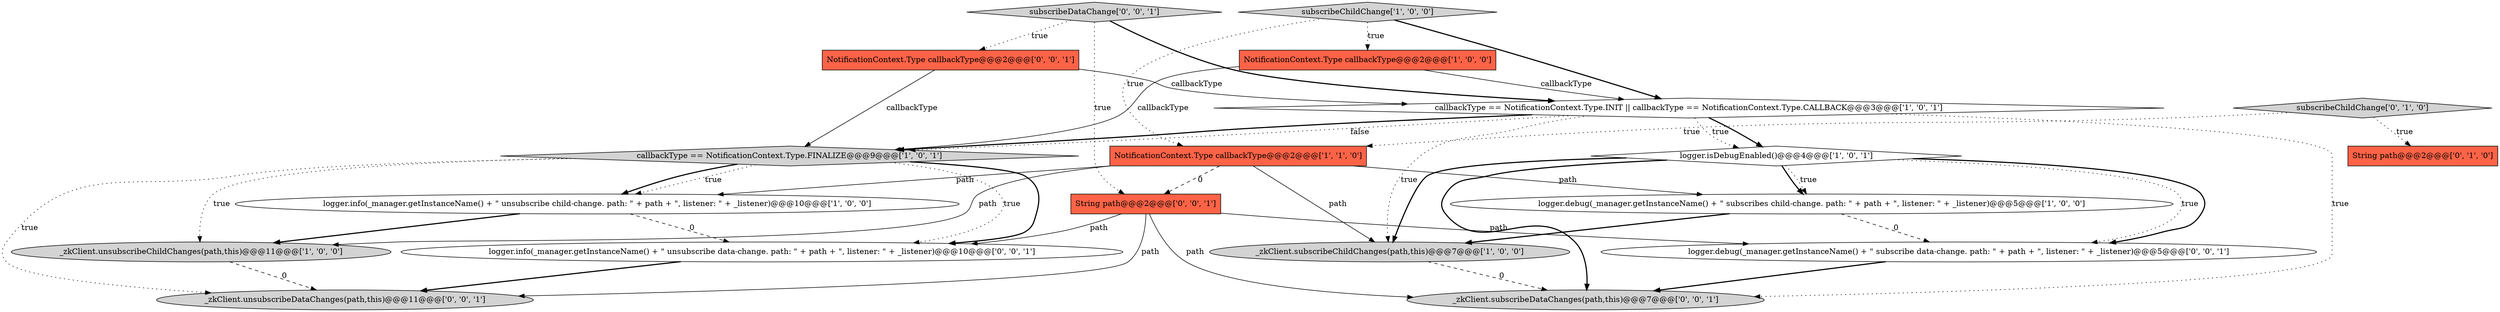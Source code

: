 digraph {
17 [style = filled, label = "subscribeDataChange['0', '0', '1']", fillcolor = lightgray, shape = diamond image = "AAA0AAABBB3BBB"];
10 [style = filled, label = "String path@@@2@@@['0', '1', '0']", fillcolor = tomato, shape = box image = "AAA0AAABBB2BBB"];
4 [style = filled, label = "subscribeChildChange['1', '0', '0']", fillcolor = lightgray, shape = diamond image = "AAA0AAABBB1BBB"];
0 [style = filled, label = "logger.isDebugEnabled()@@@4@@@['1', '0', '1']", fillcolor = white, shape = diamond image = "AAA0AAABBB1BBB"];
8 [style = filled, label = "_zkClient.unsubscribeChildChanges(path,this)@@@11@@@['1', '0', '0']", fillcolor = lightgray, shape = ellipse image = "AAA0AAABBB1BBB"];
12 [style = filled, label = "logger.debug(_manager.getInstanceName() + \" subscribe data-change. path: \" + path + \", listener: \" + _listener)@@@5@@@['0', '0', '1']", fillcolor = white, shape = ellipse image = "AAA0AAABBB3BBB"];
14 [style = filled, label = "NotificationContext.Type callbackType@@@2@@@['0', '0', '1']", fillcolor = tomato, shape = box image = "AAA0AAABBB3BBB"];
9 [style = filled, label = "callbackType == NotificationContext.Type.INIT || callbackType == NotificationContext.Type.CALLBACK@@@3@@@['1', '0', '1']", fillcolor = white, shape = diamond image = "AAA0AAABBB1BBB"];
5 [style = filled, label = "_zkClient.subscribeChildChanges(path,this)@@@7@@@['1', '0', '0']", fillcolor = lightgray, shape = ellipse image = "AAA0AAABBB1BBB"];
7 [style = filled, label = "NotificationContext.Type callbackType@@@2@@@['1', '1', '0']", fillcolor = tomato, shape = box image = "AAA0AAABBB1BBB"];
15 [style = filled, label = "logger.info(_manager.getInstanceName() + \" unsubscribe data-change. path: \" + path + \", listener: \" + _listener)@@@10@@@['0', '0', '1']", fillcolor = white, shape = ellipse image = "AAA0AAABBB3BBB"];
16 [style = filled, label = "String path@@@2@@@['0', '0', '1']", fillcolor = tomato, shape = box image = "AAA0AAABBB3BBB"];
18 [style = filled, label = "_zkClient.subscribeDataChanges(path,this)@@@7@@@['0', '0', '1']", fillcolor = lightgray, shape = ellipse image = "AAA0AAABBB3BBB"];
3 [style = filled, label = "NotificationContext.Type callbackType@@@2@@@['1', '0', '0']", fillcolor = tomato, shape = box image = "AAA0AAABBB1BBB"];
13 [style = filled, label = "_zkClient.unsubscribeDataChanges(path,this)@@@11@@@['0', '0', '1']", fillcolor = lightgray, shape = ellipse image = "AAA0AAABBB3BBB"];
11 [style = filled, label = "subscribeChildChange['0', '1', '0']", fillcolor = lightgray, shape = diamond image = "AAA0AAABBB2BBB"];
1 [style = filled, label = "logger.info(_manager.getInstanceName() + \" unsubscribe child-change. path: \" + path + \", listener: \" + _listener)@@@10@@@['1', '0', '0']", fillcolor = white, shape = ellipse image = "AAA0AAABBB1BBB"];
6 [style = filled, label = "callbackType == NotificationContext.Type.FINALIZE@@@9@@@['1', '0', '1']", fillcolor = lightgray, shape = diamond image = "AAA0AAABBB1BBB"];
2 [style = filled, label = "logger.debug(_manager.getInstanceName() + \" subscribes child-change. path: \" + path + \", listener: \" + _listener)@@@5@@@['1', '0', '0']", fillcolor = white, shape = ellipse image = "AAA0AAABBB1BBB"];
11->7 [style = dotted, label="true"];
4->9 [style = bold, label=""];
0->12 [style = dotted, label="true"];
2->5 [style = bold, label=""];
9->0 [style = dotted, label="true"];
15->13 [style = bold, label=""];
7->1 [style = solid, label="path"];
1->8 [style = bold, label=""];
9->0 [style = bold, label=""];
11->10 [style = dotted, label="true"];
7->16 [style = dashed, label="0"];
1->15 [style = dashed, label="0"];
6->13 [style = dotted, label="true"];
3->6 [style = solid, label="callbackType"];
0->2 [style = bold, label=""];
0->12 [style = bold, label=""];
17->9 [style = bold, label=""];
6->1 [style = dotted, label="true"];
17->14 [style = dotted, label="true"];
4->7 [style = dotted, label="true"];
16->15 [style = solid, label="path"];
16->12 [style = solid, label="path"];
5->18 [style = dashed, label="0"];
14->6 [style = solid, label="callbackType"];
6->15 [style = bold, label=""];
7->8 [style = solid, label="path"];
9->6 [style = bold, label=""];
8->13 [style = dashed, label="0"];
14->9 [style = solid, label="callbackType"];
17->16 [style = dotted, label="true"];
6->1 [style = bold, label=""];
2->12 [style = dashed, label="0"];
4->3 [style = dotted, label="true"];
3->9 [style = solid, label="callbackType"];
6->8 [style = dotted, label="true"];
9->6 [style = dotted, label="false"];
7->2 [style = solid, label="path"];
12->18 [style = bold, label=""];
9->18 [style = dotted, label="true"];
0->18 [style = bold, label=""];
16->13 [style = solid, label="path"];
0->2 [style = dotted, label="true"];
6->15 [style = dotted, label="true"];
16->18 [style = solid, label="path"];
0->5 [style = bold, label=""];
7->5 [style = solid, label="path"];
9->5 [style = dotted, label="true"];
}
